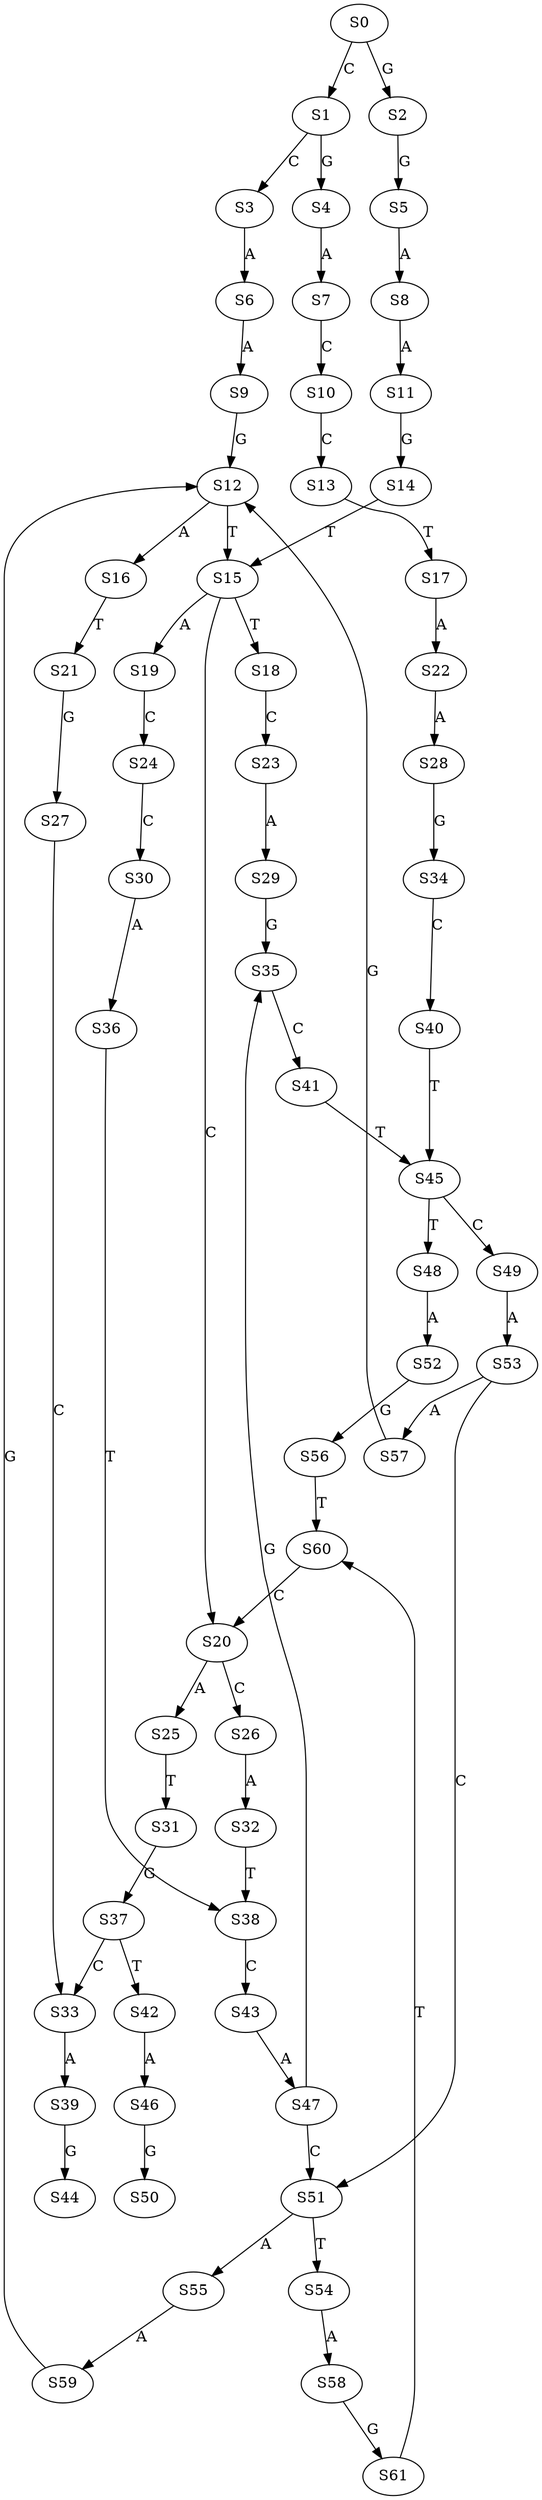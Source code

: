 strict digraph  {
	S0 -> S1 [ label = C ];
	S0 -> S2 [ label = G ];
	S1 -> S3 [ label = C ];
	S1 -> S4 [ label = G ];
	S2 -> S5 [ label = G ];
	S3 -> S6 [ label = A ];
	S4 -> S7 [ label = A ];
	S5 -> S8 [ label = A ];
	S6 -> S9 [ label = A ];
	S7 -> S10 [ label = C ];
	S8 -> S11 [ label = A ];
	S9 -> S12 [ label = G ];
	S10 -> S13 [ label = C ];
	S11 -> S14 [ label = G ];
	S12 -> S15 [ label = T ];
	S12 -> S16 [ label = A ];
	S13 -> S17 [ label = T ];
	S14 -> S15 [ label = T ];
	S15 -> S18 [ label = T ];
	S15 -> S19 [ label = A ];
	S15 -> S20 [ label = C ];
	S16 -> S21 [ label = T ];
	S17 -> S22 [ label = A ];
	S18 -> S23 [ label = C ];
	S19 -> S24 [ label = C ];
	S20 -> S25 [ label = A ];
	S20 -> S26 [ label = C ];
	S21 -> S27 [ label = G ];
	S22 -> S28 [ label = A ];
	S23 -> S29 [ label = A ];
	S24 -> S30 [ label = C ];
	S25 -> S31 [ label = T ];
	S26 -> S32 [ label = A ];
	S27 -> S33 [ label = C ];
	S28 -> S34 [ label = G ];
	S29 -> S35 [ label = G ];
	S30 -> S36 [ label = A ];
	S31 -> S37 [ label = G ];
	S32 -> S38 [ label = T ];
	S33 -> S39 [ label = A ];
	S34 -> S40 [ label = C ];
	S35 -> S41 [ label = C ];
	S36 -> S38 [ label = T ];
	S37 -> S33 [ label = C ];
	S37 -> S42 [ label = T ];
	S38 -> S43 [ label = C ];
	S39 -> S44 [ label = G ];
	S40 -> S45 [ label = T ];
	S41 -> S45 [ label = T ];
	S42 -> S46 [ label = A ];
	S43 -> S47 [ label = A ];
	S45 -> S48 [ label = T ];
	S45 -> S49 [ label = C ];
	S46 -> S50 [ label = G ];
	S47 -> S51 [ label = C ];
	S47 -> S35 [ label = G ];
	S48 -> S52 [ label = A ];
	S49 -> S53 [ label = A ];
	S51 -> S54 [ label = T ];
	S51 -> S55 [ label = A ];
	S52 -> S56 [ label = G ];
	S53 -> S57 [ label = A ];
	S53 -> S51 [ label = C ];
	S54 -> S58 [ label = A ];
	S55 -> S59 [ label = A ];
	S56 -> S60 [ label = T ];
	S57 -> S12 [ label = G ];
	S58 -> S61 [ label = G ];
	S59 -> S12 [ label = G ];
	S60 -> S20 [ label = C ];
	S61 -> S60 [ label = T ];
}
